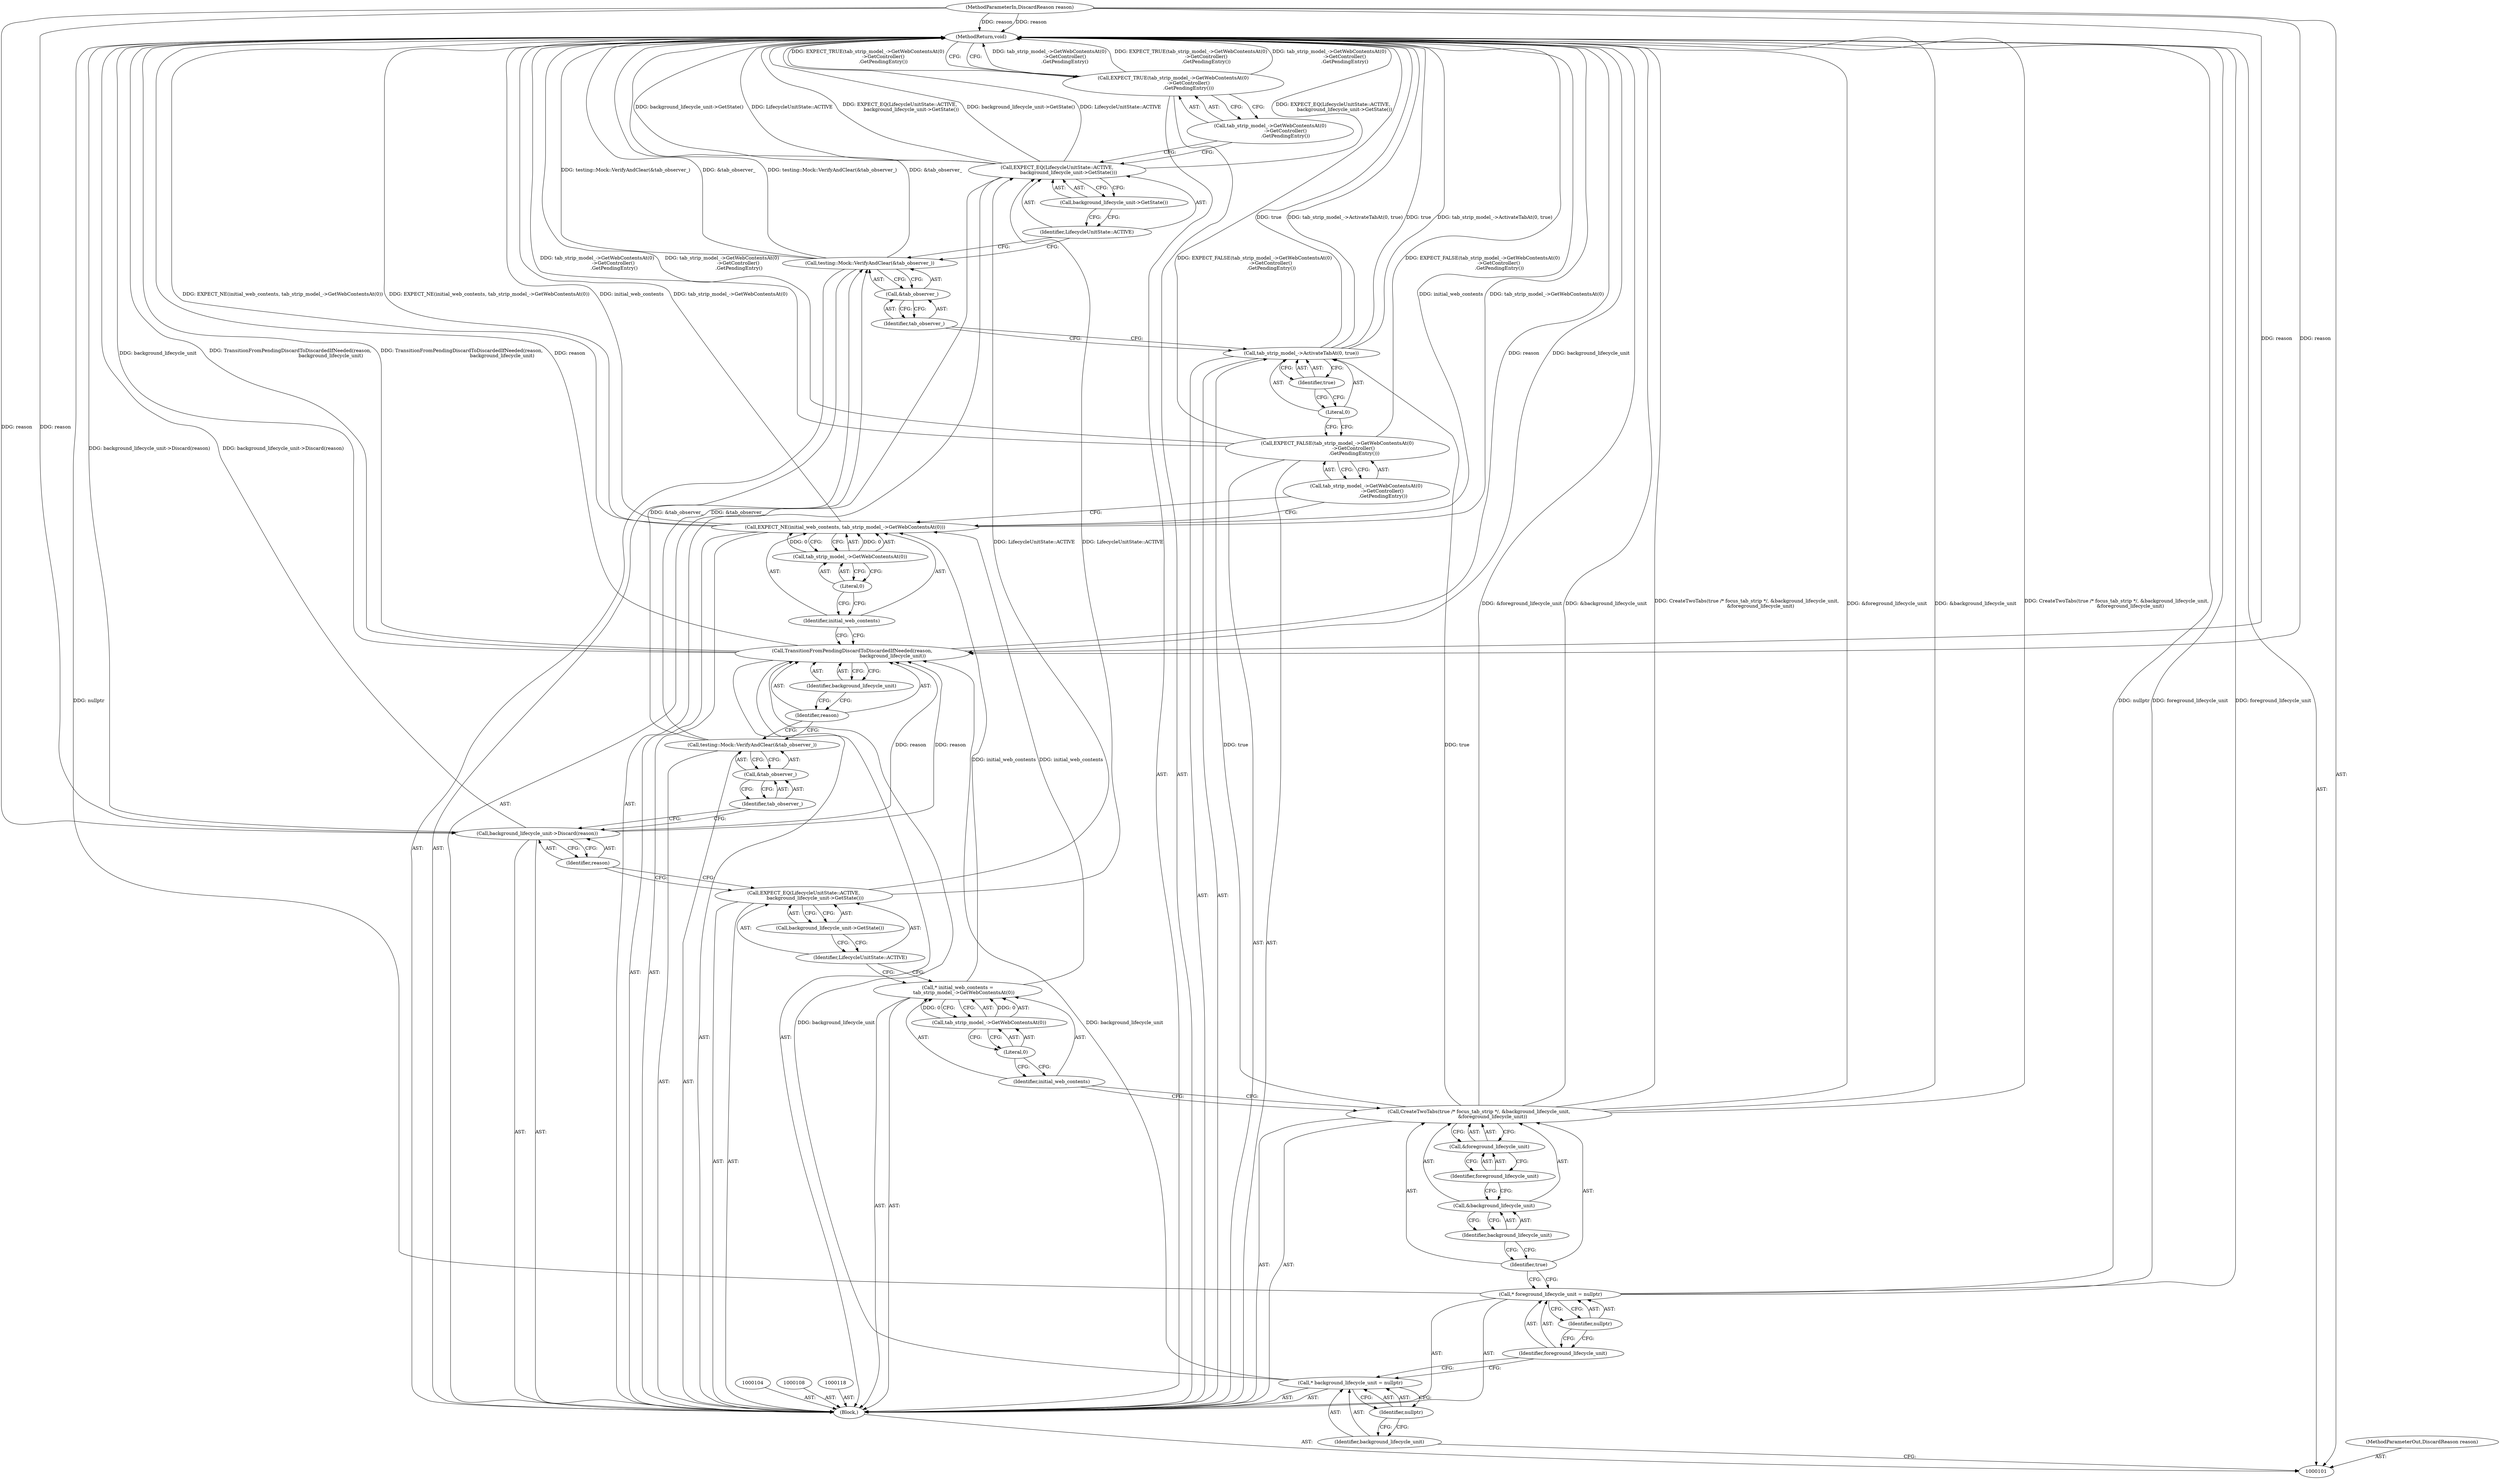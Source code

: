digraph "0_Chrome_7394cf6f43d7a86630d3eb1c728fd63c621b5530_8" {
"1000151" [label="(MethodReturn,void)"];
"1000102" [label="(MethodParameterIn,DiscardReason reason)"];
"1000223" [label="(MethodParameterOut,DiscardReason reason)"];
"1000103" [label="(Block,)"];
"1000125" [label="(Call,background_lifecycle_unit->GetState())"];
"1000127" [label="(Identifier,reason)"];
"1000126" [label="(Call,background_lifecycle_unit->Discard(reason))"];
"1000129" [label="(Call,&tab_observer_)"];
"1000130" [label="(Identifier,tab_observer_)"];
"1000128" [label="(Call,testing::Mock::VerifyAndClear(&tab_observer_))"];
"1000131" [label="(Call,TransitionFromPendingDiscardToDiscardedIfNeeded(reason,\n                                                     background_lifecycle_unit))"];
"1000132" [label="(Identifier,reason)"];
"1000133" [label="(Identifier,background_lifecycle_unit)"];
"1000135" [label="(Identifier,initial_web_contents)"];
"1000136" [label="(Call,tab_strip_model_->GetWebContentsAt(0))"];
"1000134" [label="(Call,EXPECT_NE(initial_web_contents, tab_strip_model_->GetWebContentsAt(0)))"];
"1000137" [label="(Literal,0)"];
"1000139" [label="(Call,tab_strip_model_->GetWebContentsAt(0)\n                     ->GetController()\n                      .GetPendingEntry())"];
"1000138" [label="(Call,EXPECT_FALSE(tab_strip_model_->GetWebContentsAt(0)\n                     ->GetController()\n                      .GetPendingEntry()))"];
"1000105" [label="(Call,* background_lifecycle_unit = nullptr)"];
"1000106" [label="(Identifier,background_lifecycle_unit)"];
"1000107" [label="(Identifier,nullptr)"];
"1000141" [label="(Literal,0)"];
"1000142" [label="(Identifier,true)"];
"1000140" [label="(Call,tab_strip_model_->ActivateTabAt(0, true))"];
"1000144" [label="(Call,&tab_observer_)"];
"1000145" [label="(Identifier,tab_observer_)"];
"1000143" [label="(Call,testing::Mock::VerifyAndClear(&tab_observer_))"];
"1000147" [label="(Identifier,LifecycleUnitState::ACTIVE)"];
"1000146" [label="(Call,EXPECT_EQ(LifecycleUnitState::ACTIVE,\n               background_lifecycle_unit->GetState()))"];
"1000148" [label="(Call,background_lifecycle_unit->GetState())"];
"1000150" [label="(Call,tab_strip_model_->GetWebContentsAt(0)\n                    ->GetController()\n                    .GetPendingEntry())"];
"1000149" [label="(Call,EXPECT_TRUE(tab_strip_model_->GetWebContentsAt(0)\n                    ->GetController()\n                    .GetPendingEntry()))"];
"1000109" [label="(Call,* foreground_lifecycle_unit = nullptr)"];
"1000110" [label="(Identifier,foreground_lifecycle_unit)"];
"1000111" [label="(Identifier,nullptr)"];
"1000113" [label="(Identifier,true)"];
"1000112" [label="(Call,CreateTwoTabs(true /* focus_tab_strip */, &background_lifecycle_unit,\n                  &foreground_lifecycle_unit))"];
"1000114" [label="(Call,&background_lifecycle_unit)"];
"1000115" [label="(Identifier,background_lifecycle_unit)"];
"1000116" [label="(Call,&foreground_lifecycle_unit)"];
"1000117" [label="(Identifier,foreground_lifecycle_unit)"];
"1000119" [label="(Call,* initial_web_contents =\n        tab_strip_model_->GetWebContentsAt(0))"];
"1000120" [label="(Identifier,initial_web_contents)"];
"1000122" [label="(Literal,0)"];
"1000121" [label="(Call,tab_strip_model_->GetWebContentsAt(0))"];
"1000124" [label="(Identifier,LifecycleUnitState::ACTIVE)"];
"1000123" [label="(Call,EXPECT_EQ(LifecycleUnitState::ACTIVE,\n               background_lifecycle_unit->GetState()))"];
"1000151" -> "1000101"  [label="AST: "];
"1000151" -> "1000149"  [label="CFG: "];
"1000126" -> "1000151"  [label="DDG: background_lifecycle_unit->Discard(reason)"];
"1000140" -> "1000151"  [label="DDG: true"];
"1000140" -> "1000151"  [label="DDG: tab_strip_model_->ActivateTabAt(0, true)"];
"1000112" -> "1000151"  [label="DDG: &background_lifecycle_unit"];
"1000112" -> "1000151"  [label="DDG: CreateTwoTabs(true /* focus_tab_strip */, &background_lifecycle_unit,\n                  &foreground_lifecycle_unit)"];
"1000112" -> "1000151"  [label="DDG: &foreground_lifecycle_unit"];
"1000149" -> "1000151"  [label="DDG: tab_strip_model_->GetWebContentsAt(0)\n                    ->GetController()\n                    .GetPendingEntry()"];
"1000149" -> "1000151"  [label="DDG: EXPECT_TRUE(tab_strip_model_->GetWebContentsAt(0)\n                    ->GetController()\n                    .GetPendingEntry())"];
"1000138" -> "1000151"  [label="DDG: EXPECT_FALSE(tab_strip_model_->GetWebContentsAt(0)\n                     ->GetController()\n                      .GetPendingEntry())"];
"1000138" -> "1000151"  [label="DDG: tab_strip_model_->GetWebContentsAt(0)\n                     ->GetController()\n                      .GetPendingEntry()"];
"1000146" -> "1000151"  [label="DDG: EXPECT_EQ(LifecycleUnitState::ACTIVE,\n               background_lifecycle_unit->GetState())"];
"1000146" -> "1000151"  [label="DDG: background_lifecycle_unit->GetState()"];
"1000146" -> "1000151"  [label="DDG: LifecycleUnitState::ACTIVE"];
"1000131" -> "1000151"  [label="DDG: TransitionFromPendingDiscardToDiscardedIfNeeded(reason,\n                                                     background_lifecycle_unit)"];
"1000131" -> "1000151"  [label="DDG: reason"];
"1000131" -> "1000151"  [label="DDG: background_lifecycle_unit"];
"1000143" -> "1000151"  [label="DDG: &tab_observer_"];
"1000143" -> "1000151"  [label="DDG: testing::Mock::VerifyAndClear(&tab_observer_)"];
"1000134" -> "1000151"  [label="DDG: EXPECT_NE(initial_web_contents, tab_strip_model_->GetWebContentsAt(0))"];
"1000134" -> "1000151"  [label="DDG: initial_web_contents"];
"1000134" -> "1000151"  [label="DDG: tab_strip_model_->GetWebContentsAt(0)"];
"1000102" -> "1000151"  [label="DDG: reason"];
"1000109" -> "1000151"  [label="DDG: foreground_lifecycle_unit"];
"1000109" -> "1000151"  [label="DDG: nullptr"];
"1000102" -> "1000101"  [label="AST: "];
"1000102" -> "1000151"  [label="DDG: reason"];
"1000102" -> "1000126"  [label="DDG: reason"];
"1000102" -> "1000131"  [label="DDG: reason"];
"1000223" -> "1000101"  [label="AST: "];
"1000103" -> "1000101"  [label="AST: "];
"1000104" -> "1000103"  [label="AST: "];
"1000105" -> "1000103"  [label="AST: "];
"1000108" -> "1000103"  [label="AST: "];
"1000109" -> "1000103"  [label="AST: "];
"1000112" -> "1000103"  [label="AST: "];
"1000118" -> "1000103"  [label="AST: "];
"1000119" -> "1000103"  [label="AST: "];
"1000123" -> "1000103"  [label="AST: "];
"1000126" -> "1000103"  [label="AST: "];
"1000128" -> "1000103"  [label="AST: "];
"1000131" -> "1000103"  [label="AST: "];
"1000134" -> "1000103"  [label="AST: "];
"1000138" -> "1000103"  [label="AST: "];
"1000140" -> "1000103"  [label="AST: "];
"1000143" -> "1000103"  [label="AST: "];
"1000146" -> "1000103"  [label="AST: "];
"1000149" -> "1000103"  [label="AST: "];
"1000125" -> "1000123"  [label="AST: "];
"1000125" -> "1000124"  [label="CFG: "];
"1000123" -> "1000125"  [label="CFG: "];
"1000127" -> "1000126"  [label="AST: "];
"1000127" -> "1000123"  [label="CFG: "];
"1000126" -> "1000127"  [label="CFG: "];
"1000126" -> "1000103"  [label="AST: "];
"1000126" -> "1000127"  [label="CFG: "];
"1000127" -> "1000126"  [label="AST: "];
"1000130" -> "1000126"  [label="CFG: "];
"1000126" -> "1000151"  [label="DDG: background_lifecycle_unit->Discard(reason)"];
"1000102" -> "1000126"  [label="DDG: reason"];
"1000126" -> "1000131"  [label="DDG: reason"];
"1000129" -> "1000128"  [label="AST: "];
"1000129" -> "1000130"  [label="CFG: "];
"1000130" -> "1000129"  [label="AST: "];
"1000128" -> "1000129"  [label="CFG: "];
"1000130" -> "1000129"  [label="AST: "];
"1000130" -> "1000126"  [label="CFG: "];
"1000129" -> "1000130"  [label="CFG: "];
"1000128" -> "1000103"  [label="AST: "];
"1000128" -> "1000129"  [label="CFG: "];
"1000129" -> "1000128"  [label="AST: "];
"1000132" -> "1000128"  [label="CFG: "];
"1000128" -> "1000143"  [label="DDG: &tab_observer_"];
"1000131" -> "1000103"  [label="AST: "];
"1000131" -> "1000133"  [label="CFG: "];
"1000132" -> "1000131"  [label="AST: "];
"1000133" -> "1000131"  [label="AST: "];
"1000135" -> "1000131"  [label="CFG: "];
"1000131" -> "1000151"  [label="DDG: TransitionFromPendingDiscardToDiscardedIfNeeded(reason,\n                                                     background_lifecycle_unit)"];
"1000131" -> "1000151"  [label="DDG: reason"];
"1000131" -> "1000151"  [label="DDG: background_lifecycle_unit"];
"1000126" -> "1000131"  [label="DDG: reason"];
"1000102" -> "1000131"  [label="DDG: reason"];
"1000105" -> "1000131"  [label="DDG: background_lifecycle_unit"];
"1000132" -> "1000131"  [label="AST: "];
"1000132" -> "1000128"  [label="CFG: "];
"1000133" -> "1000132"  [label="CFG: "];
"1000133" -> "1000131"  [label="AST: "];
"1000133" -> "1000132"  [label="CFG: "];
"1000131" -> "1000133"  [label="CFG: "];
"1000135" -> "1000134"  [label="AST: "];
"1000135" -> "1000131"  [label="CFG: "];
"1000137" -> "1000135"  [label="CFG: "];
"1000136" -> "1000134"  [label="AST: "];
"1000136" -> "1000137"  [label="CFG: "];
"1000137" -> "1000136"  [label="AST: "];
"1000134" -> "1000136"  [label="CFG: "];
"1000136" -> "1000134"  [label="DDG: 0"];
"1000134" -> "1000103"  [label="AST: "];
"1000134" -> "1000136"  [label="CFG: "];
"1000135" -> "1000134"  [label="AST: "];
"1000136" -> "1000134"  [label="AST: "];
"1000139" -> "1000134"  [label="CFG: "];
"1000134" -> "1000151"  [label="DDG: EXPECT_NE(initial_web_contents, tab_strip_model_->GetWebContentsAt(0))"];
"1000134" -> "1000151"  [label="DDG: initial_web_contents"];
"1000134" -> "1000151"  [label="DDG: tab_strip_model_->GetWebContentsAt(0)"];
"1000119" -> "1000134"  [label="DDG: initial_web_contents"];
"1000136" -> "1000134"  [label="DDG: 0"];
"1000137" -> "1000136"  [label="AST: "];
"1000137" -> "1000135"  [label="CFG: "];
"1000136" -> "1000137"  [label="CFG: "];
"1000139" -> "1000138"  [label="AST: "];
"1000139" -> "1000134"  [label="CFG: "];
"1000138" -> "1000139"  [label="CFG: "];
"1000138" -> "1000103"  [label="AST: "];
"1000138" -> "1000139"  [label="CFG: "];
"1000139" -> "1000138"  [label="AST: "];
"1000141" -> "1000138"  [label="CFG: "];
"1000138" -> "1000151"  [label="DDG: EXPECT_FALSE(tab_strip_model_->GetWebContentsAt(0)\n                     ->GetController()\n                      .GetPendingEntry())"];
"1000138" -> "1000151"  [label="DDG: tab_strip_model_->GetWebContentsAt(0)\n                     ->GetController()\n                      .GetPendingEntry()"];
"1000105" -> "1000103"  [label="AST: "];
"1000105" -> "1000107"  [label="CFG: "];
"1000106" -> "1000105"  [label="AST: "];
"1000107" -> "1000105"  [label="AST: "];
"1000110" -> "1000105"  [label="CFG: "];
"1000105" -> "1000131"  [label="DDG: background_lifecycle_unit"];
"1000106" -> "1000105"  [label="AST: "];
"1000106" -> "1000101"  [label="CFG: "];
"1000107" -> "1000106"  [label="CFG: "];
"1000107" -> "1000105"  [label="AST: "];
"1000107" -> "1000106"  [label="CFG: "];
"1000105" -> "1000107"  [label="CFG: "];
"1000141" -> "1000140"  [label="AST: "];
"1000141" -> "1000138"  [label="CFG: "];
"1000142" -> "1000141"  [label="CFG: "];
"1000142" -> "1000140"  [label="AST: "];
"1000142" -> "1000141"  [label="CFG: "];
"1000140" -> "1000142"  [label="CFG: "];
"1000140" -> "1000103"  [label="AST: "];
"1000140" -> "1000142"  [label="CFG: "];
"1000141" -> "1000140"  [label="AST: "];
"1000142" -> "1000140"  [label="AST: "];
"1000145" -> "1000140"  [label="CFG: "];
"1000140" -> "1000151"  [label="DDG: true"];
"1000140" -> "1000151"  [label="DDG: tab_strip_model_->ActivateTabAt(0, true)"];
"1000112" -> "1000140"  [label="DDG: true"];
"1000144" -> "1000143"  [label="AST: "];
"1000144" -> "1000145"  [label="CFG: "];
"1000145" -> "1000144"  [label="AST: "];
"1000143" -> "1000144"  [label="CFG: "];
"1000145" -> "1000144"  [label="AST: "];
"1000145" -> "1000140"  [label="CFG: "];
"1000144" -> "1000145"  [label="CFG: "];
"1000143" -> "1000103"  [label="AST: "];
"1000143" -> "1000144"  [label="CFG: "];
"1000144" -> "1000143"  [label="AST: "];
"1000147" -> "1000143"  [label="CFG: "];
"1000143" -> "1000151"  [label="DDG: &tab_observer_"];
"1000143" -> "1000151"  [label="DDG: testing::Mock::VerifyAndClear(&tab_observer_)"];
"1000128" -> "1000143"  [label="DDG: &tab_observer_"];
"1000147" -> "1000146"  [label="AST: "];
"1000147" -> "1000143"  [label="CFG: "];
"1000148" -> "1000147"  [label="CFG: "];
"1000146" -> "1000103"  [label="AST: "];
"1000146" -> "1000148"  [label="CFG: "];
"1000147" -> "1000146"  [label="AST: "];
"1000148" -> "1000146"  [label="AST: "];
"1000150" -> "1000146"  [label="CFG: "];
"1000146" -> "1000151"  [label="DDG: EXPECT_EQ(LifecycleUnitState::ACTIVE,\n               background_lifecycle_unit->GetState())"];
"1000146" -> "1000151"  [label="DDG: background_lifecycle_unit->GetState()"];
"1000146" -> "1000151"  [label="DDG: LifecycleUnitState::ACTIVE"];
"1000123" -> "1000146"  [label="DDG: LifecycleUnitState::ACTIVE"];
"1000148" -> "1000146"  [label="AST: "];
"1000148" -> "1000147"  [label="CFG: "];
"1000146" -> "1000148"  [label="CFG: "];
"1000150" -> "1000149"  [label="AST: "];
"1000150" -> "1000146"  [label="CFG: "];
"1000149" -> "1000150"  [label="CFG: "];
"1000149" -> "1000103"  [label="AST: "];
"1000149" -> "1000150"  [label="CFG: "];
"1000150" -> "1000149"  [label="AST: "];
"1000151" -> "1000149"  [label="CFG: "];
"1000149" -> "1000151"  [label="DDG: tab_strip_model_->GetWebContentsAt(0)\n                    ->GetController()\n                    .GetPendingEntry()"];
"1000149" -> "1000151"  [label="DDG: EXPECT_TRUE(tab_strip_model_->GetWebContentsAt(0)\n                    ->GetController()\n                    .GetPendingEntry())"];
"1000109" -> "1000103"  [label="AST: "];
"1000109" -> "1000111"  [label="CFG: "];
"1000110" -> "1000109"  [label="AST: "];
"1000111" -> "1000109"  [label="AST: "];
"1000113" -> "1000109"  [label="CFG: "];
"1000109" -> "1000151"  [label="DDG: foreground_lifecycle_unit"];
"1000109" -> "1000151"  [label="DDG: nullptr"];
"1000110" -> "1000109"  [label="AST: "];
"1000110" -> "1000105"  [label="CFG: "];
"1000111" -> "1000110"  [label="CFG: "];
"1000111" -> "1000109"  [label="AST: "];
"1000111" -> "1000110"  [label="CFG: "];
"1000109" -> "1000111"  [label="CFG: "];
"1000113" -> "1000112"  [label="AST: "];
"1000113" -> "1000109"  [label="CFG: "];
"1000115" -> "1000113"  [label="CFG: "];
"1000112" -> "1000103"  [label="AST: "];
"1000112" -> "1000116"  [label="CFG: "];
"1000113" -> "1000112"  [label="AST: "];
"1000114" -> "1000112"  [label="AST: "];
"1000116" -> "1000112"  [label="AST: "];
"1000120" -> "1000112"  [label="CFG: "];
"1000112" -> "1000151"  [label="DDG: &background_lifecycle_unit"];
"1000112" -> "1000151"  [label="DDG: CreateTwoTabs(true /* focus_tab_strip */, &background_lifecycle_unit,\n                  &foreground_lifecycle_unit)"];
"1000112" -> "1000151"  [label="DDG: &foreground_lifecycle_unit"];
"1000112" -> "1000140"  [label="DDG: true"];
"1000114" -> "1000112"  [label="AST: "];
"1000114" -> "1000115"  [label="CFG: "];
"1000115" -> "1000114"  [label="AST: "];
"1000117" -> "1000114"  [label="CFG: "];
"1000115" -> "1000114"  [label="AST: "];
"1000115" -> "1000113"  [label="CFG: "];
"1000114" -> "1000115"  [label="CFG: "];
"1000116" -> "1000112"  [label="AST: "];
"1000116" -> "1000117"  [label="CFG: "];
"1000117" -> "1000116"  [label="AST: "];
"1000112" -> "1000116"  [label="CFG: "];
"1000117" -> "1000116"  [label="AST: "];
"1000117" -> "1000114"  [label="CFG: "];
"1000116" -> "1000117"  [label="CFG: "];
"1000119" -> "1000103"  [label="AST: "];
"1000119" -> "1000121"  [label="CFG: "];
"1000120" -> "1000119"  [label="AST: "];
"1000121" -> "1000119"  [label="AST: "];
"1000124" -> "1000119"  [label="CFG: "];
"1000121" -> "1000119"  [label="DDG: 0"];
"1000119" -> "1000134"  [label="DDG: initial_web_contents"];
"1000120" -> "1000119"  [label="AST: "];
"1000120" -> "1000112"  [label="CFG: "];
"1000122" -> "1000120"  [label="CFG: "];
"1000122" -> "1000121"  [label="AST: "];
"1000122" -> "1000120"  [label="CFG: "];
"1000121" -> "1000122"  [label="CFG: "];
"1000121" -> "1000119"  [label="AST: "];
"1000121" -> "1000122"  [label="CFG: "];
"1000122" -> "1000121"  [label="AST: "];
"1000119" -> "1000121"  [label="CFG: "];
"1000121" -> "1000119"  [label="DDG: 0"];
"1000124" -> "1000123"  [label="AST: "];
"1000124" -> "1000119"  [label="CFG: "];
"1000125" -> "1000124"  [label="CFG: "];
"1000123" -> "1000103"  [label="AST: "];
"1000123" -> "1000125"  [label="CFG: "];
"1000124" -> "1000123"  [label="AST: "];
"1000125" -> "1000123"  [label="AST: "];
"1000127" -> "1000123"  [label="CFG: "];
"1000123" -> "1000146"  [label="DDG: LifecycleUnitState::ACTIVE"];
}
